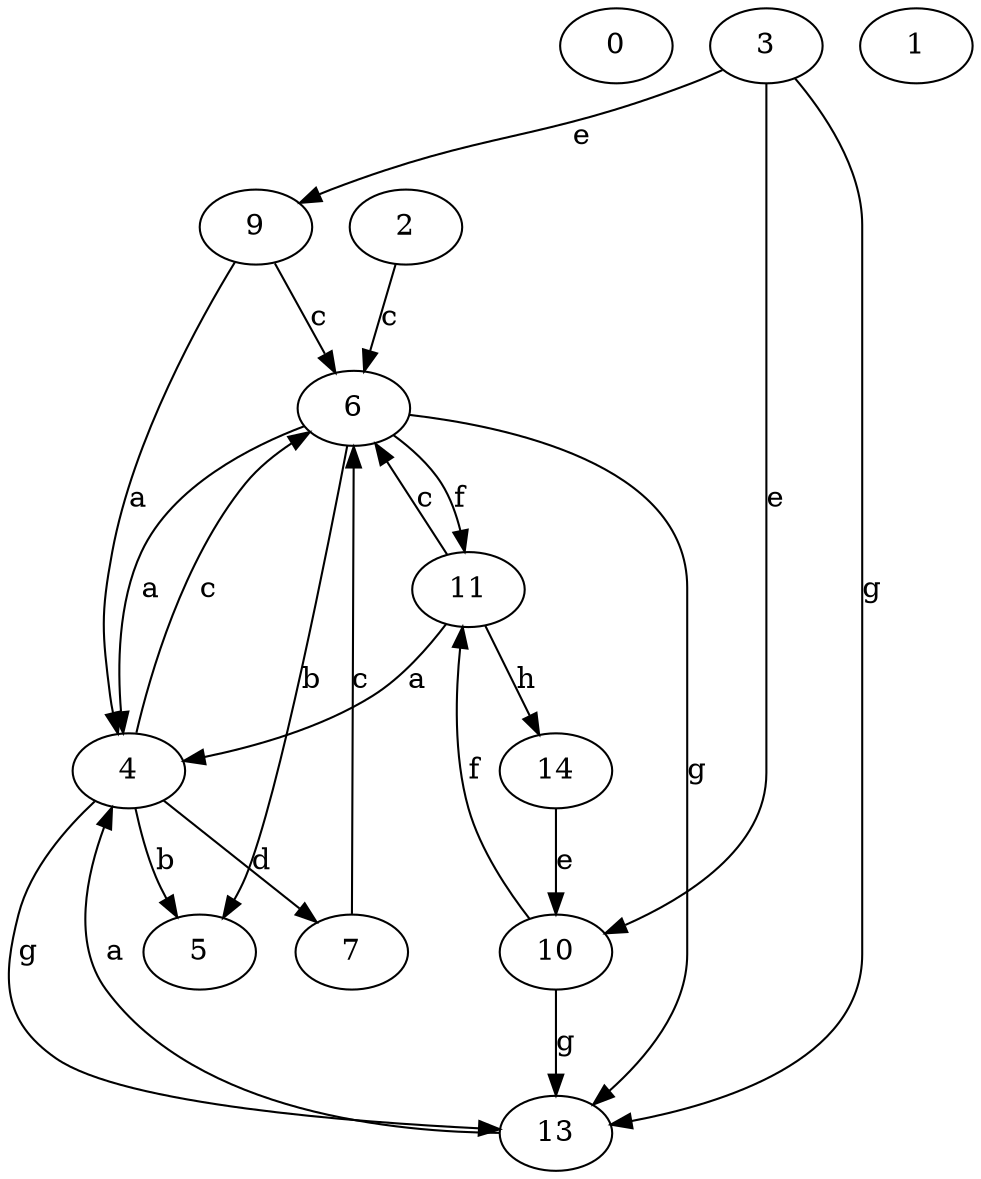 strict digraph  {
0;
2;
3;
4;
5;
6;
7;
9;
10;
11;
1;
13;
14;
2 -> 6  [label=c];
3 -> 9  [label=e];
3 -> 10  [label=e];
3 -> 13  [label=g];
4 -> 5  [label=b];
4 -> 6  [label=c];
4 -> 7  [label=d];
4 -> 13  [label=g];
6 -> 4  [label=a];
6 -> 5  [label=b];
6 -> 11  [label=f];
6 -> 13  [label=g];
7 -> 6  [label=c];
9 -> 4  [label=a];
9 -> 6  [label=c];
10 -> 11  [label=f];
10 -> 13  [label=g];
11 -> 4  [label=a];
11 -> 6  [label=c];
11 -> 14  [label=h];
13 -> 4  [label=a];
14 -> 10  [label=e];
}
